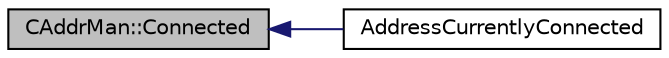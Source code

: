 digraph "CAddrMan::Connected"
{
  edge [fontname="Helvetica",fontsize="10",labelfontname="Helvetica",labelfontsize="10"];
  node [fontname="Helvetica",fontsize="10",shape=record];
  rankdir="LR";
  Node87 [label="CAddrMan::Connected",height=0.2,width=0.4,color="black", fillcolor="grey75", style="filled", fontcolor="black"];
  Node87 -> Node88 [dir="back",color="midnightblue",fontsize="10",style="solid",fontname="Helvetica"];
  Node88 [label="AddressCurrentlyConnected",height=0.2,width=0.4,color="black", fillcolor="white", style="filled",URL="$net_8h.html#ad4aabaa937cd6f4b708c47dbbdb8ea60"];
}
